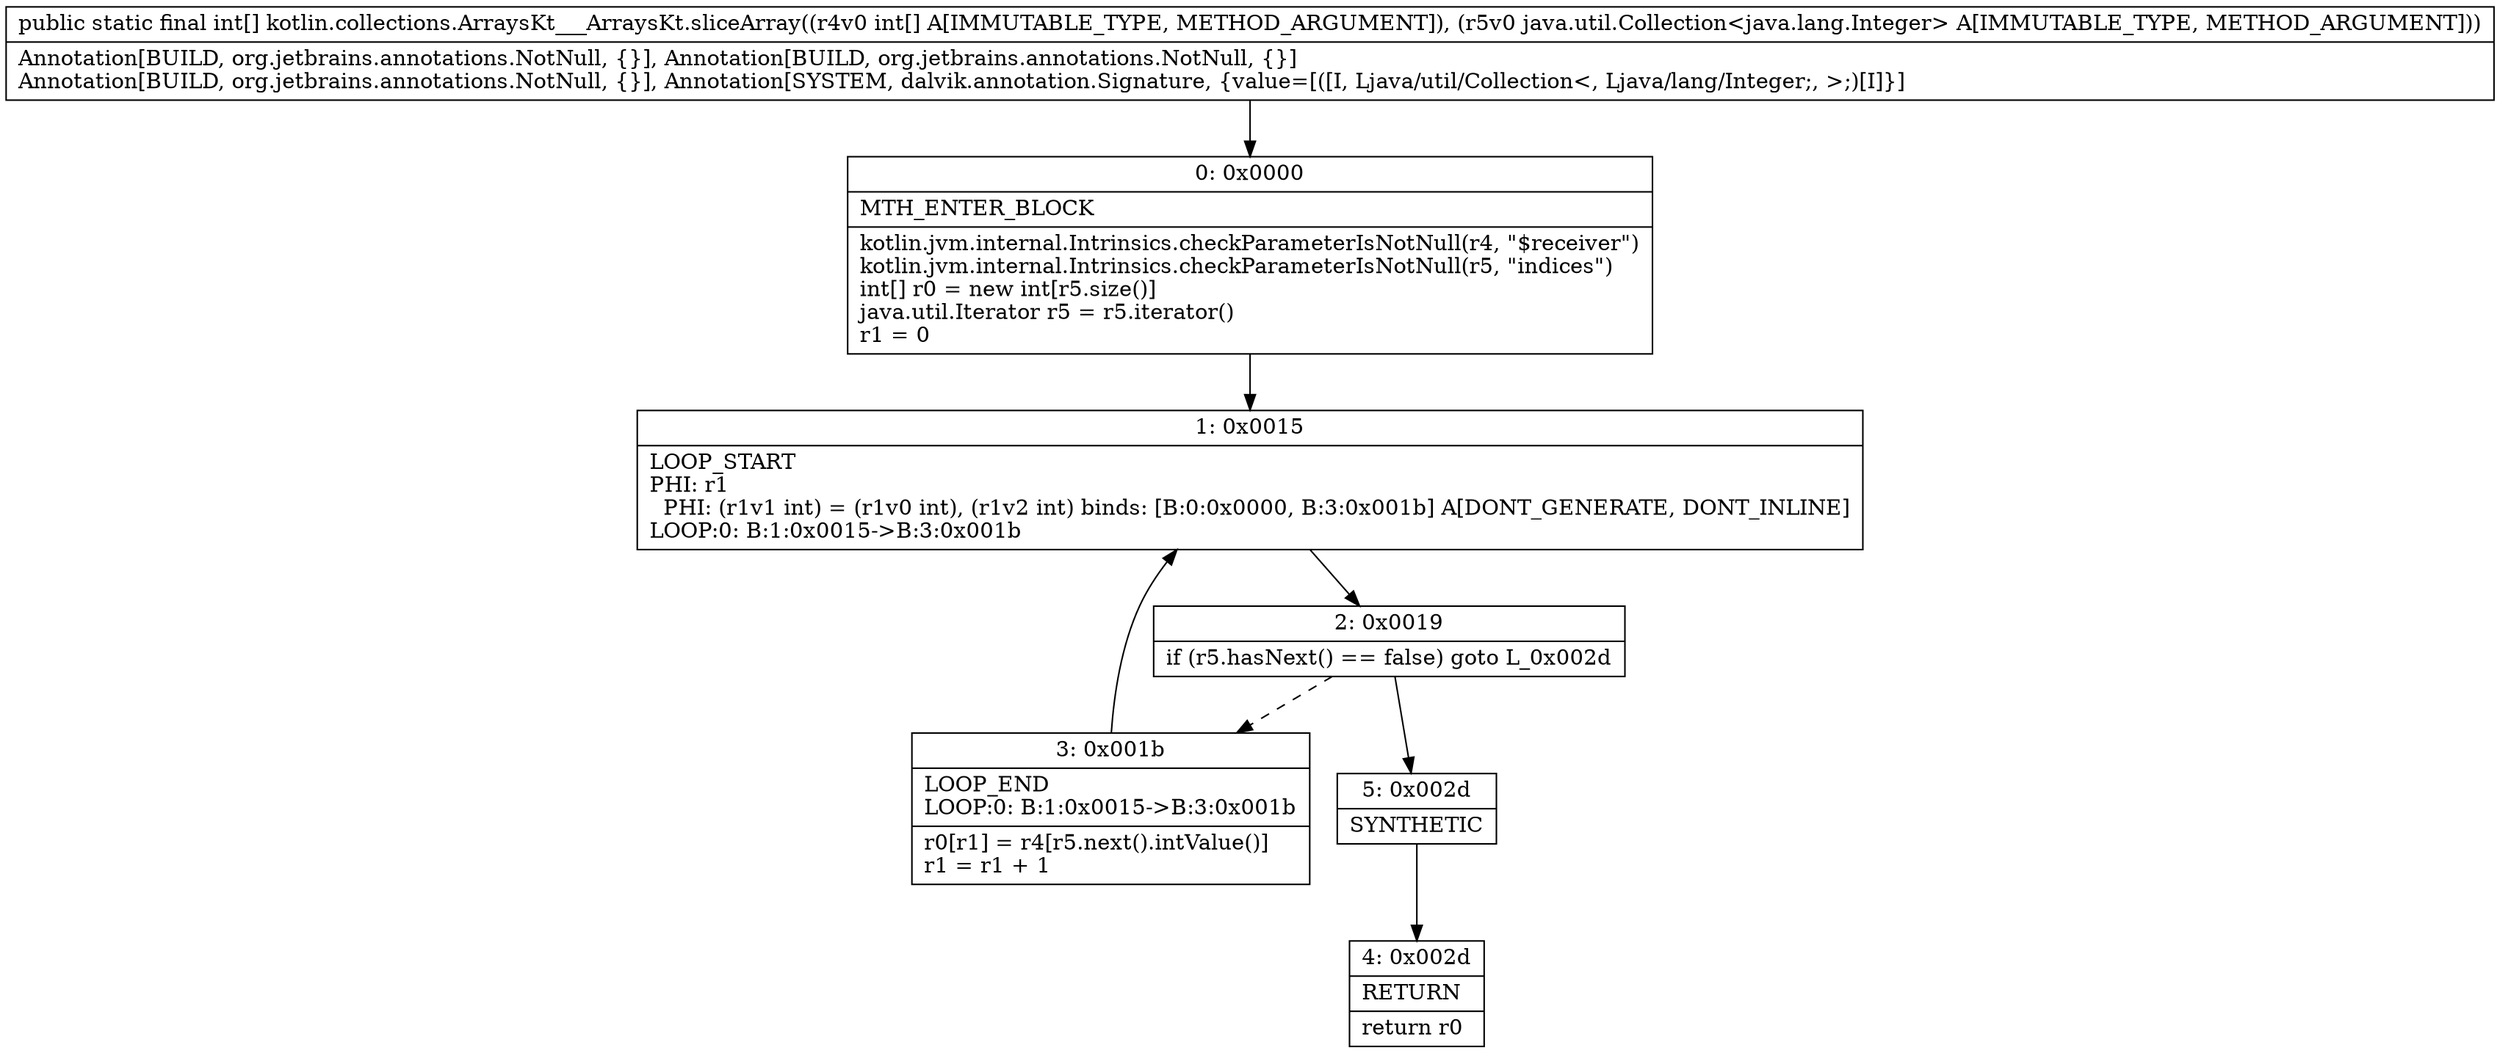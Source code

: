 digraph "CFG forkotlin.collections.ArraysKt___ArraysKt.sliceArray([ILjava\/util\/Collection;)[I" {
Node_0 [shape=record,label="{0\:\ 0x0000|MTH_ENTER_BLOCK\l|kotlin.jvm.internal.Intrinsics.checkParameterIsNotNull(r4, \"$receiver\")\lkotlin.jvm.internal.Intrinsics.checkParameterIsNotNull(r5, \"indices\")\lint[] r0 = new int[r5.size()]\ljava.util.Iterator r5 = r5.iterator()\lr1 = 0\l}"];
Node_1 [shape=record,label="{1\:\ 0x0015|LOOP_START\lPHI: r1 \l  PHI: (r1v1 int) = (r1v0 int), (r1v2 int) binds: [B:0:0x0000, B:3:0x001b] A[DONT_GENERATE, DONT_INLINE]\lLOOP:0: B:1:0x0015\-\>B:3:0x001b\l}"];
Node_2 [shape=record,label="{2\:\ 0x0019|if (r5.hasNext() == false) goto L_0x002d\l}"];
Node_3 [shape=record,label="{3\:\ 0x001b|LOOP_END\lLOOP:0: B:1:0x0015\-\>B:3:0x001b\l|r0[r1] = r4[r5.next().intValue()]\lr1 = r1 + 1\l}"];
Node_4 [shape=record,label="{4\:\ 0x002d|RETURN\l|return r0\l}"];
Node_5 [shape=record,label="{5\:\ 0x002d|SYNTHETIC\l}"];
MethodNode[shape=record,label="{public static final int[] kotlin.collections.ArraysKt___ArraysKt.sliceArray((r4v0 int[] A[IMMUTABLE_TYPE, METHOD_ARGUMENT]), (r5v0 java.util.Collection\<java.lang.Integer\> A[IMMUTABLE_TYPE, METHOD_ARGUMENT]))  | Annotation[BUILD, org.jetbrains.annotations.NotNull, \{\}], Annotation[BUILD, org.jetbrains.annotations.NotNull, \{\}]\lAnnotation[BUILD, org.jetbrains.annotations.NotNull, \{\}], Annotation[SYSTEM, dalvik.annotation.Signature, \{value=[([I, Ljava\/util\/Collection\<, Ljava\/lang\/Integer;, \>;)[I]\}]\l}"];
MethodNode -> Node_0;
Node_0 -> Node_1;
Node_1 -> Node_2;
Node_2 -> Node_3[style=dashed];
Node_2 -> Node_5;
Node_3 -> Node_1;
Node_5 -> Node_4;
}

